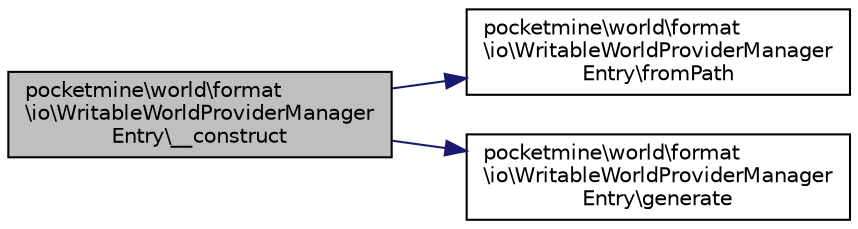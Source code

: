 digraph "pocketmine\world\format\io\WritableWorldProviderManagerEntry\__construct"
{
 // INTERACTIVE_SVG=YES
 // LATEX_PDF_SIZE
  edge [fontname="Helvetica",fontsize="10",labelfontname="Helvetica",labelfontsize="10"];
  node [fontname="Helvetica",fontsize="10",shape=record];
  rankdir="LR";
  Node1 [label="pocketmine\\world\\format\l\\io\\WritableWorldProviderManager\lEntry\\__construct",height=0.2,width=0.4,color="black", fillcolor="grey75", style="filled", fontcolor="black",tooltip=" "];
  Node1 -> Node2 [color="midnightblue",fontsize="10",style="solid",fontname="Helvetica"];
  Node2 [label="pocketmine\\world\\format\l\\io\\WritableWorldProviderManager\lEntry\\fromPath",height=0.2,width=0.4,color="black", fillcolor="white", style="filled",URL="$dd/db7/classpocketmine_1_1world_1_1format_1_1io_1_1_writable_world_provider_manager_entry.html#a9ec9f1fae3078d54e7730ce62db3dd4f",tooltip=" "];
  Node1 -> Node3 [color="midnightblue",fontsize="10",style="solid",fontname="Helvetica"];
  Node3 [label="pocketmine\\world\\format\l\\io\\WritableWorldProviderManager\lEntry\\generate",height=0.2,width=0.4,color="black", fillcolor="white", style="filled",URL="$dd/db7/classpocketmine_1_1world_1_1format_1_1io_1_1_writable_world_provider_manager_entry.html#a6b286b18c28a5c872d17f752f575ed80",tooltip=" "];
}
